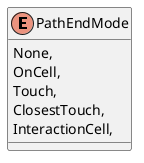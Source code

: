 @startuml
enum PathEndMode {
    None,
    OnCell,
    Touch,
    ClosestTouch,
    InteractionCell,
}
@enduml
